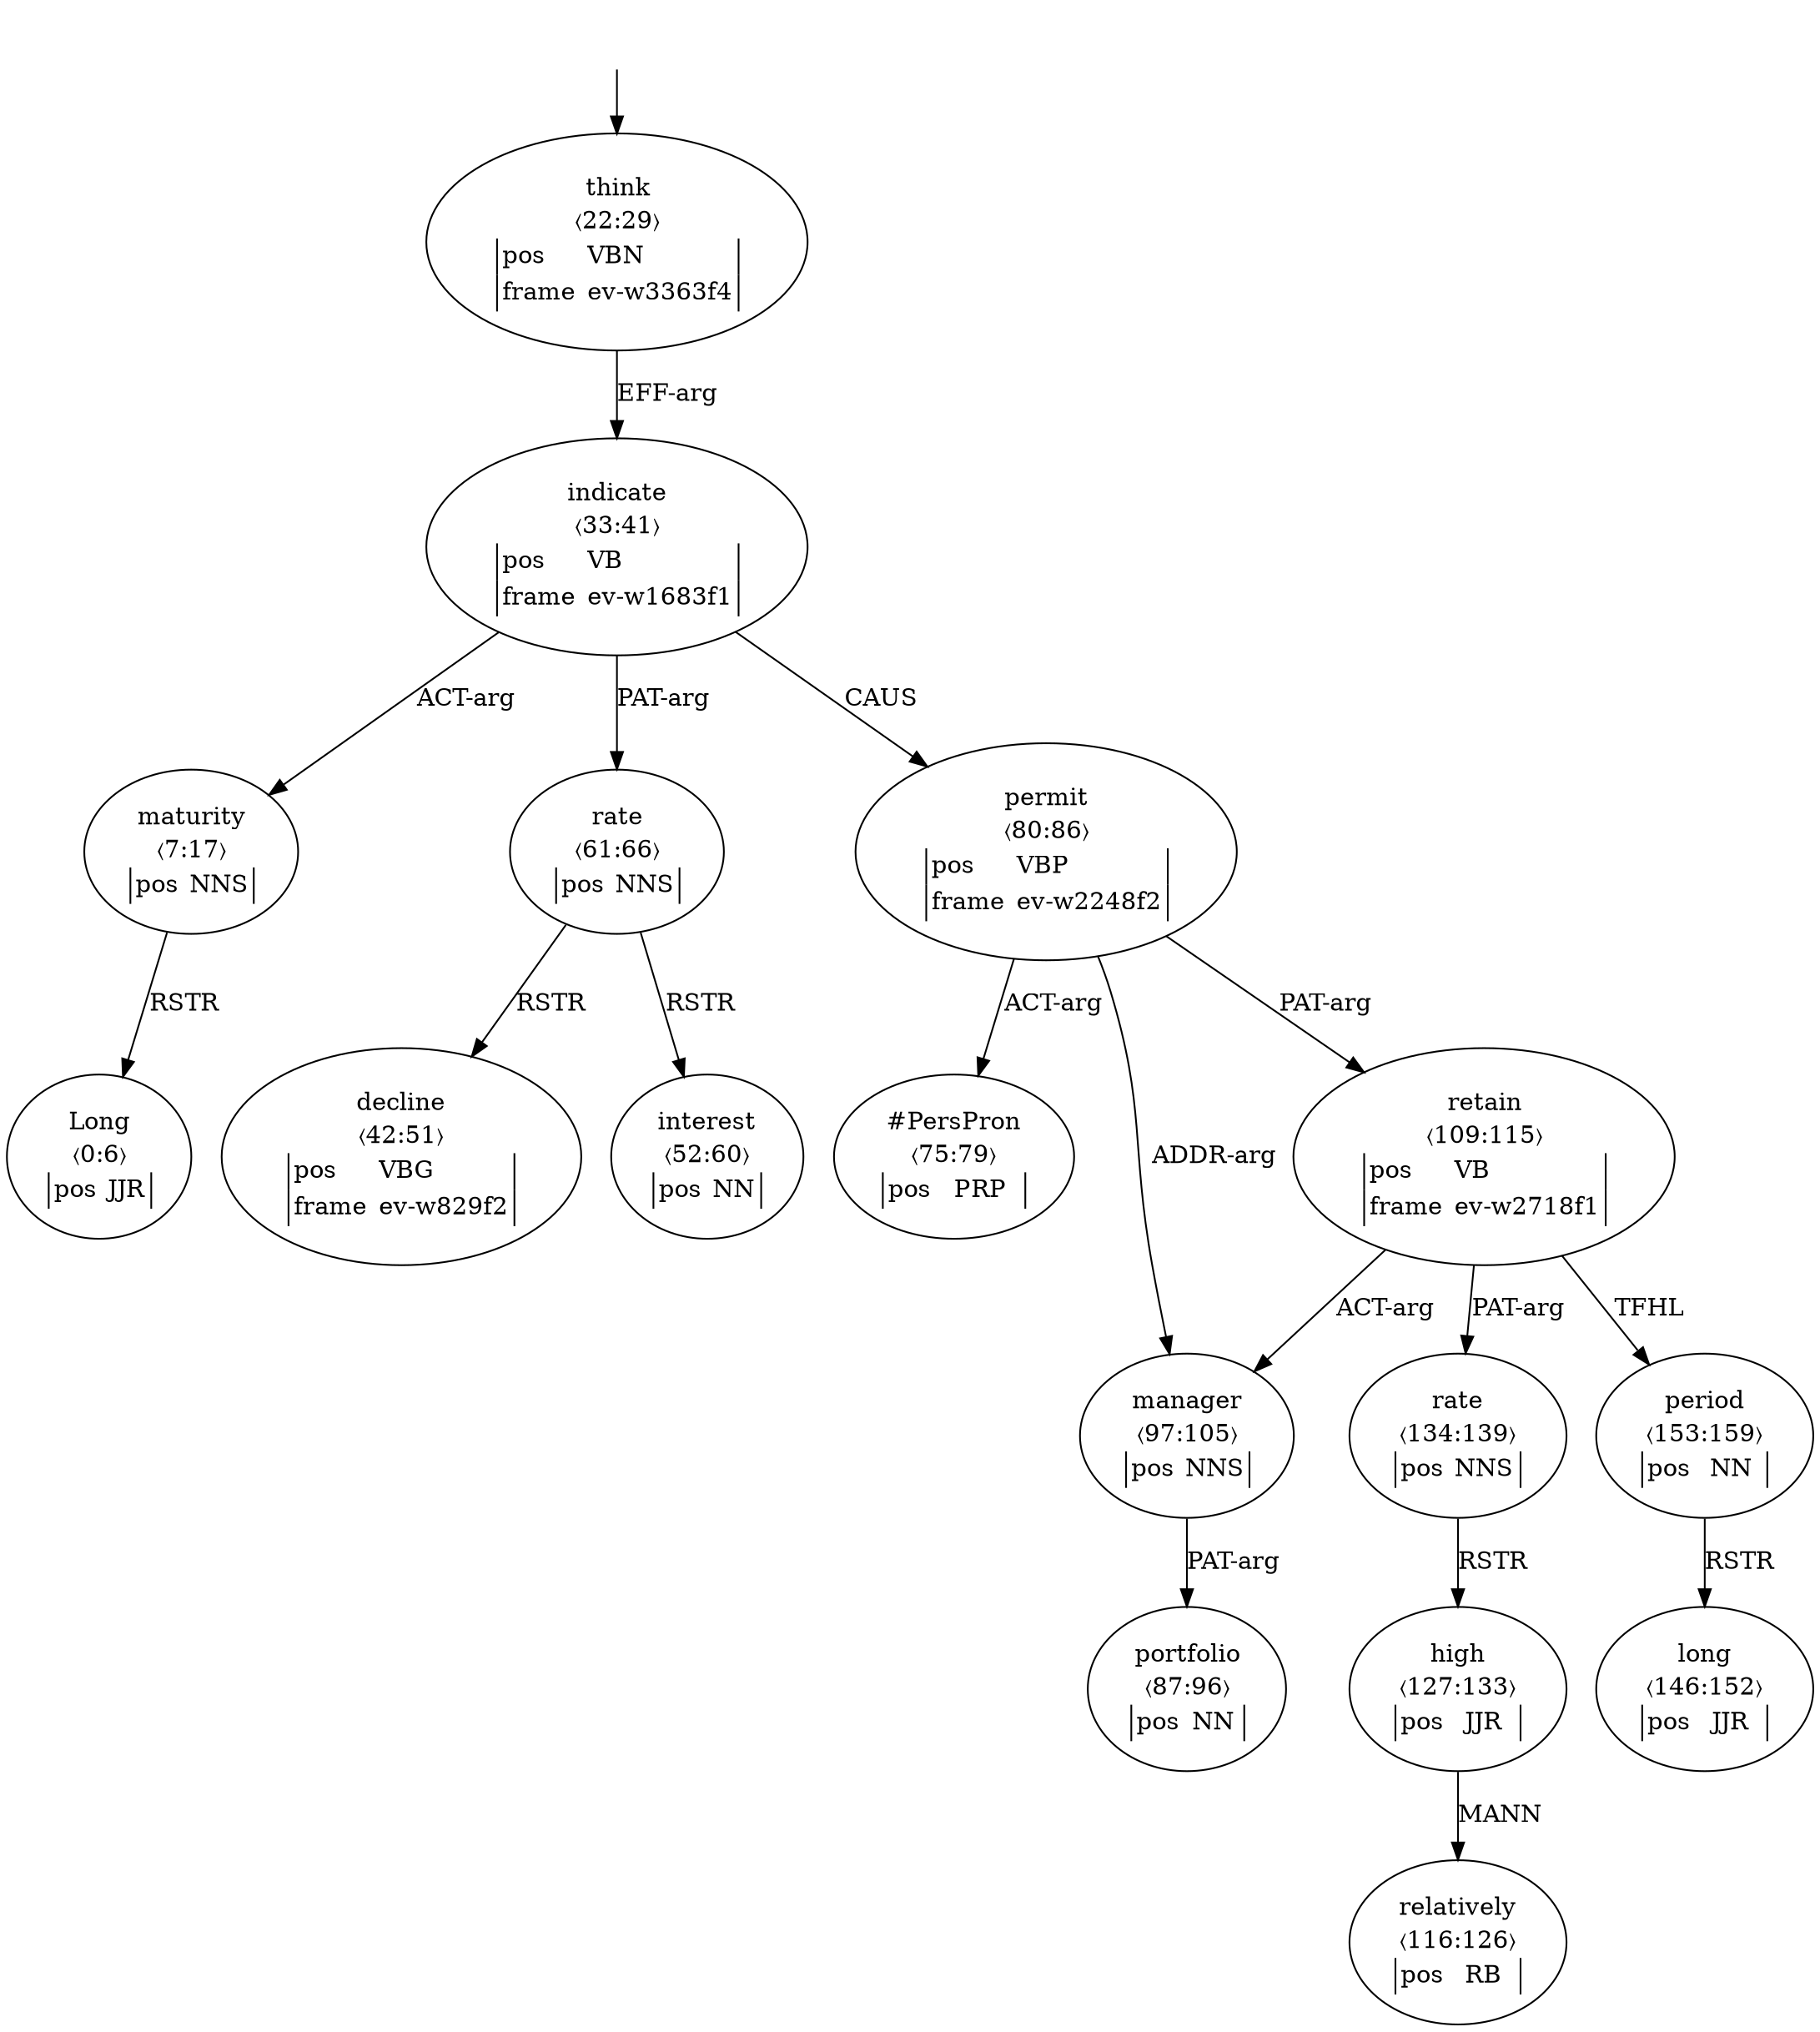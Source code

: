 digraph "20004005" {
  top [ style=invis ];
  top -> 3;
  0 [ label=<<table align="center" border="0" cellspacing="0"><tr><td colspan="2">Long</td></tr><tr><td colspan="2">〈0:6〉</td></tr><tr><td sides="l" border="1" align="left">pos</td><td sides="r" border="1" align="left">JJR</td></tr></table>> ];
  1 [ label=<<table align="center" border="0" cellspacing="0"><tr><td colspan="2">maturity</td></tr><tr><td colspan="2">〈7:17〉</td></tr><tr><td sides="l" border="1" align="left">pos</td><td sides="r" border="1" align="left">NNS</td></tr></table>> ];
  3 [ label=<<table align="center" border="0" cellspacing="0"><tr><td colspan="2">think</td></tr><tr><td colspan="2">〈22:29〉</td></tr><tr><td sides="l" border="1" align="left">pos</td><td sides="r" border="1" align="left">VBN</td></tr><tr><td sides="l" border="1" align="left">frame</td><td sides="r" border="1" align="left">ev-w3363f4</td></tr></table>> ];
  5 [ label=<<table align="center" border="0" cellspacing="0"><tr><td colspan="2">indicate</td></tr><tr><td colspan="2">〈33:41〉</td></tr><tr><td sides="l" border="1" align="left">pos</td><td sides="r" border="1" align="left">VB</td></tr><tr><td sides="l" border="1" align="left">frame</td><td sides="r" border="1" align="left">ev-w1683f1</td></tr></table>> ];
  6 [ label=<<table align="center" border="0" cellspacing="0"><tr><td colspan="2">decline</td></tr><tr><td colspan="2">〈42:51〉</td></tr><tr><td sides="l" border="1" align="left">pos</td><td sides="r" border="1" align="left">VBG</td></tr><tr><td sides="l" border="1" align="left">frame</td><td sides="r" border="1" align="left">ev-w829f2</td></tr></table>> ];
  7 [ label=<<table align="center" border="0" cellspacing="0"><tr><td colspan="2">interest</td></tr><tr><td colspan="2">〈52:60〉</td></tr><tr><td sides="l" border="1" align="left">pos</td><td sides="r" border="1" align="left">NN</td></tr></table>> ];
  8 [ label=<<table align="center" border="0" cellspacing="0"><tr><td colspan="2">rate</td></tr><tr><td colspan="2">〈61:66〉</td></tr><tr><td sides="l" border="1" align="left">pos</td><td sides="r" border="1" align="left">NNS</td></tr></table>> ];
  10 [ label=<<table align="center" border="0" cellspacing="0"><tr><td colspan="2">#PersPron</td></tr><tr><td colspan="2">〈75:79〉</td></tr><tr><td sides="l" border="1" align="left">pos</td><td sides="r" border="1" align="left">PRP</td></tr></table>> ];
  11 [ label=<<table align="center" border="0" cellspacing="0"><tr><td colspan="2">permit</td></tr><tr><td colspan="2">〈80:86〉</td></tr><tr><td sides="l" border="1" align="left">pos</td><td sides="r" border="1" align="left">VBP</td></tr><tr><td sides="l" border="1" align="left">frame</td><td sides="r" border="1" align="left">ev-w2248f2</td></tr></table>> ];
  12 [ label=<<table align="center" border="0" cellspacing="0"><tr><td colspan="2">portfolio</td></tr><tr><td colspan="2">〈87:96〉</td></tr><tr><td sides="l" border="1" align="left">pos</td><td sides="r" border="1" align="left">NN</td></tr></table>> ];
  13 [ label=<<table align="center" border="0" cellspacing="0"><tr><td colspan="2">manager</td></tr><tr><td colspan="2">〈97:105〉</td></tr><tr><td sides="l" border="1" align="left">pos</td><td sides="r" border="1" align="left">NNS</td></tr></table>> ];
  15 [ label=<<table align="center" border="0" cellspacing="0"><tr><td colspan="2">retain</td></tr><tr><td colspan="2">〈109:115〉</td></tr><tr><td sides="l" border="1" align="left">pos</td><td sides="r" border="1" align="left">VB</td></tr><tr><td sides="l" border="1" align="left">frame</td><td sides="r" border="1" align="left">ev-w2718f1</td></tr></table>> ];
  16 [ label=<<table align="center" border="0" cellspacing="0"><tr><td colspan="2">relatively</td></tr><tr><td colspan="2">〈116:126〉</td></tr><tr><td sides="l" border="1" align="left">pos</td><td sides="r" border="1" align="left">RB</td></tr></table>> ];
  17 [ label=<<table align="center" border="0" cellspacing="0"><tr><td colspan="2">high</td></tr><tr><td colspan="2">〈127:133〉</td></tr><tr><td sides="l" border="1" align="left">pos</td><td sides="r" border="1" align="left">JJR</td></tr></table>> ];
  18 [ label=<<table align="center" border="0" cellspacing="0"><tr><td colspan="2">rate</td></tr><tr><td colspan="2">〈134:139〉</td></tr><tr><td sides="l" border="1" align="left">pos</td><td sides="r" border="1" align="left">NNS</td></tr></table>> ];
  21 [ label=<<table align="center" border="0" cellspacing="0"><tr><td colspan="2">long</td></tr><tr><td colspan="2">〈146:152〉</td></tr><tr><td sides="l" border="1" align="left">pos</td><td sides="r" border="1" align="left">JJR</td></tr></table>> ];
  22 [ label=<<table align="center" border="0" cellspacing="0"><tr><td colspan="2">period</td></tr><tr><td colspan="2">〈153:159〉</td></tr><tr><td sides="l" border="1" align="left">pos</td><td sides="r" border="1" align="left">NN</td></tr></table>> ];
  5 -> 1 [ label="ACT-arg" ];
  17 -> 16 [ label="MANN" ];
  11 -> 10 [ label="ACT-arg" ];
  1 -> 0 [ label="RSTR" ];
  18 -> 17 [ label="RSTR" ];
  3 -> 5 [ label="EFF-arg" ];
  5 -> 8 [ label="PAT-arg" ];
  11 -> 13 [ label="ADDR-arg" ];
  5 -> 11 [ label="CAUS" ];
  13 -> 12 [ label="PAT-arg" ];
  15 -> 13 [ label="ACT-arg" ];
  15 -> 18 [ label="PAT-arg" ];
  22 -> 21 [ label="RSTR" ];
  8 -> 7 [ label="RSTR" ];
  8 -> 6 [ label="RSTR" ];
  15 -> 22 [ label="TFHL" ];
  11 -> 15 [ label="PAT-arg" ];
}

